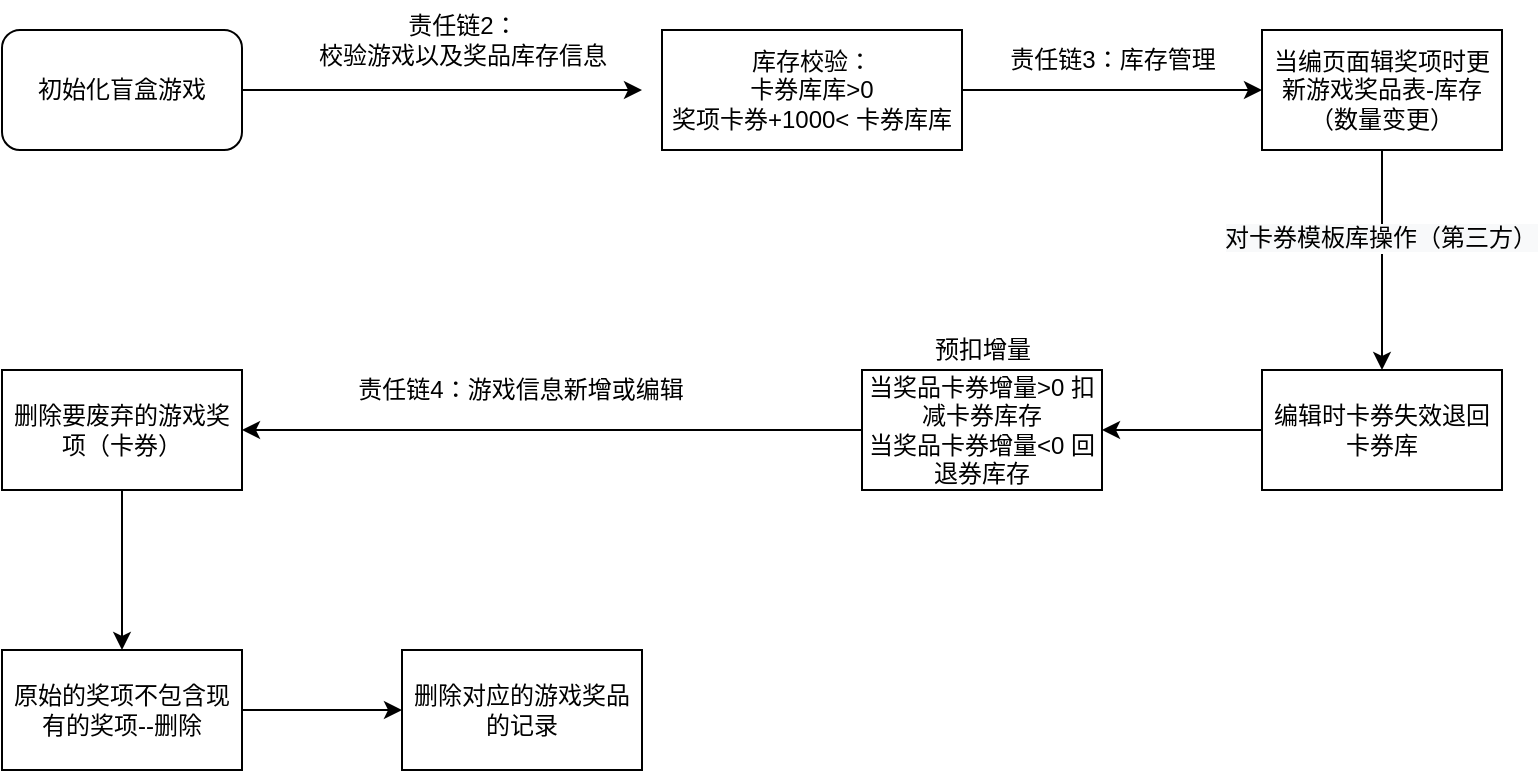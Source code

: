 <mxfile version="20.2.3" type="github">
  <diagram id="fN33L1gSerF0L8n7w4XK" name="第 1 页">
    <mxGraphModel dx="1406" dy="669" grid="1" gridSize="10" guides="1" tooltips="1" connect="1" arrows="1" fold="1" page="1" pageScale="1" pageWidth="827" pageHeight="1169" math="0" shadow="0">
      <root>
        <mxCell id="0" />
        <mxCell id="1" parent="0" />
        <mxCell id="1fnKo0RKmU6SC69-NGVL-4" style="edgeStyle=orthogonalEdgeStyle;rounded=0;orthogonalLoop=1;jettySize=auto;html=1;" edge="1" parent="1" source="1fnKo0RKmU6SC69-NGVL-1">
          <mxGeometry relative="1" as="geometry">
            <mxPoint x="380" y="210" as="targetPoint" />
          </mxGeometry>
        </mxCell>
        <mxCell id="1fnKo0RKmU6SC69-NGVL-1" value="初始化盲盒游戏" style="rounded=1;whiteSpace=wrap;html=1;" vertex="1" parent="1">
          <mxGeometry x="60" y="180" width="120" height="60" as="geometry" />
        </mxCell>
        <mxCell id="1fnKo0RKmU6SC69-NGVL-7" value="" style="edgeStyle=orthogonalEdgeStyle;rounded=0;orthogonalLoop=1;jettySize=auto;html=1;" edge="1" parent="1" source="1fnKo0RKmU6SC69-NGVL-3" target="1fnKo0RKmU6SC69-NGVL-6">
          <mxGeometry relative="1" as="geometry" />
        </mxCell>
        <mxCell id="1fnKo0RKmU6SC69-NGVL-3" value="库存校验：&lt;br&gt;卡券库库&amp;gt;0&lt;br&gt;奖项卡券+1000&amp;lt; 卡券库库" style="rounded=0;whiteSpace=wrap;html=1;" vertex="1" parent="1">
          <mxGeometry x="390" y="180" width="150" height="60" as="geometry" />
        </mxCell>
        <mxCell id="1fnKo0RKmU6SC69-NGVL-5" value="&lt;span style=&quot;&quot;&gt;责任链2：&lt;br&gt;校验游戏以及奖品库存信息&lt;/span&gt;" style="text;html=1;align=center;verticalAlign=middle;resizable=0;points=[];autosize=1;strokeColor=none;fillColor=none;" vertex="1" parent="1">
          <mxGeometry x="205" y="165" width="170" height="40" as="geometry" />
        </mxCell>
        <mxCell id="1fnKo0RKmU6SC69-NGVL-10" value="" style="edgeStyle=orthogonalEdgeStyle;rounded=0;orthogonalLoop=1;jettySize=auto;html=1;" edge="1" parent="1" source="1fnKo0RKmU6SC69-NGVL-6" target="1fnKo0RKmU6SC69-NGVL-9">
          <mxGeometry relative="1" as="geometry" />
        </mxCell>
        <mxCell id="1fnKo0RKmU6SC69-NGVL-17" value="&lt;span style=&quot;font-size: 12px; background-color: rgb(248, 249, 250);&quot;&gt;对卡券模板库操作（第三方）&lt;/span&gt;" style="edgeLabel;html=1;align=center;verticalAlign=middle;resizable=0;points=[];" vertex="1" connectable="0" parent="1fnKo0RKmU6SC69-NGVL-10">
          <mxGeometry x="-0.2" y="-1" relative="1" as="geometry">
            <mxPoint as="offset" />
          </mxGeometry>
        </mxCell>
        <UserObject label="当编页面辑奖项时更新游戏奖品表-库存（数量变更）" tooltip="当前的奖品数量=上次的奖品数量+本次设置的增量&#xa;当前的奖品总库存数量=上次的奖品总库存+本次设置的增量&#xa;注：增量可为负数" id="1fnKo0RKmU6SC69-NGVL-6">
          <mxCell style="whiteSpace=wrap;html=1;rounded=0;" vertex="1" parent="1">
            <mxGeometry x="690" y="180" width="120" height="60" as="geometry" />
          </mxCell>
        </UserObject>
        <mxCell id="1fnKo0RKmU6SC69-NGVL-8" value="责任链3：库存管理" style="text;html=1;align=center;verticalAlign=middle;resizable=0;points=[];autosize=1;strokeColor=none;fillColor=none;" vertex="1" parent="1">
          <mxGeometry x="550" y="180" width="130" height="30" as="geometry" />
        </mxCell>
        <mxCell id="1fnKo0RKmU6SC69-NGVL-13" value="" style="edgeStyle=orthogonalEdgeStyle;rounded=0;orthogonalLoop=1;jettySize=auto;html=1;" edge="1" parent="1" source="1fnKo0RKmU6SC69-NGVL-9" target="1fnKo0RKmU6SC69-NGVL-12">
          <mxGeometry relative="1" as="geometry" />
        </mxCell>
        <UserObject label="编辑时卡券失效退回卡券库" tooltip="编辑的卡券在卡券模板库中失效或者删除时会当前奖项卡券的库存强制回库" id="1fnKo0RKmU6SC69-NGVL-9">
          <mxCell style="whiteSpace=wrap;html=1;rounded=0;" vertex="1" parent="1">
            <mxGeometry x="690" y="350" width="120" height="60" as="geometry" />
          </mxCell>
        </UserObject>
        <mxCell id="1fnKo0RKmU6SC69-NGVL-19" value="" style="edgeStyle=orthogonalEdgeStyle;rounded=0;orthogonalLoop=1;jettySize=auto;html=1;" edge="1" parent="1" source="1fnKo0RKmU6SC69-NGVL-12" target="1fnKo0RKmU6SC69-NGVL-18">
          <mxGeometry relative="1" as="geometry" />
        </mxCell>
        <mxCell id="1fnKo0RKmU6SC69-NGVL-12" value="当奖品卡券增量&amp;gt;0 扣减卡券库存&lt;br&gt;当奖品卡券增量&amp;lt;0 回退券库存" style="whiteSpace=wrap;html=1;rounded=0;" vertex="1" parent="1">
          <mxGeometry x="490" y="350" width="120" height="60" as="geometry" />
        </mxCell>
        <mxCell id="1fnKo0RKmU6SC69-NGVL-23" value="" style="edgeStyle=orthogonalEdgeStyle;rounded=0;orthogonalLoop=1;jettySize=auto;html=1;" edge="1" parent="1" source="1fnKo0RKmU6SC69-NGVL-18" target="1fnKo0RKmU6SC69-NGVL-22">
          <mxGeometry relative="1" as="geometry" />
        </mxCell>
        <mxCell id="1fnKo0RKmU6SC69-NGVL-18" value="删除要废弃的游戏奖项（卡券）" style="whiteSpace=wrap;html=1;rounded=0;" vertex="1" parent="1">
          <mxGeometry x="60" y="350" width="120" height="60" as="geometry" />
        </mxCell>
        <mxCell id="1fnKo0RKmU6SC69-NGVL-20" value="责任链4：游戏信息新增或编辑" style="text;html=1;align=center;verticalAlign=middle;resizable=0;points=[];autosize=1;strokeColor=none;fillColor=none;" vertex="1" parent="1">
          <mxGeometry x="224" y="345" width="190" height="30" as="geometry" />
        </mxCell>
        <mxCell id="1fnKo0RKmU6SC69-NGVL-21" value="预扣增量" style="text;html=1;align=center;verticalAlign=middle;resizable=0;points=[];autosize=1;strokeColor=none;fillColor=none;" vertex="1" parent="1">
          <mxGeometry x="515" y="325" width="70" height="30" as="geometry" />
        </mxCell>
        <mxCell id="1fnKo0RKmU6SC69-NGVL-25" value="" style="edgeStyle=orthogonalEdgeStyle;rounded=0;orthogonalLoop=1;jettySize=auto;html=1;" edge="1" parent="1" source="1fnKo0RKmU6SC69-NGVL-22" target="1fnKo0RKmU6SC69-NGVL-24">
          <mxGeometry relative="1" as="geometry" />
        </mxCell>
        <mxCell id="1fnKo0RKmU6SC69-NGVL-22" value="原始的奖项不包含现有的奖项--删除" style="whiteSpace=wrap;html=1;rounded=0;" vertex="1" parent="1">
          <mxGeometry x="60" y="490" width="120" height="60" as="geometry" />
        </mxCell>
        <mxCell id="1fnKo0RKmU6SC69-NGVL-24" value="删除对应的游戏奖品的记录" style="whiteSpace=wrap;html=1;rounded=0;" vertex="1" parent="1">
          <mxGeometry x="260" y="490" width="120" height="60" as="geometry" />
        </mxCell>
      </root>
    </mxGraphModel>
  </diagram>
</mxfile>
